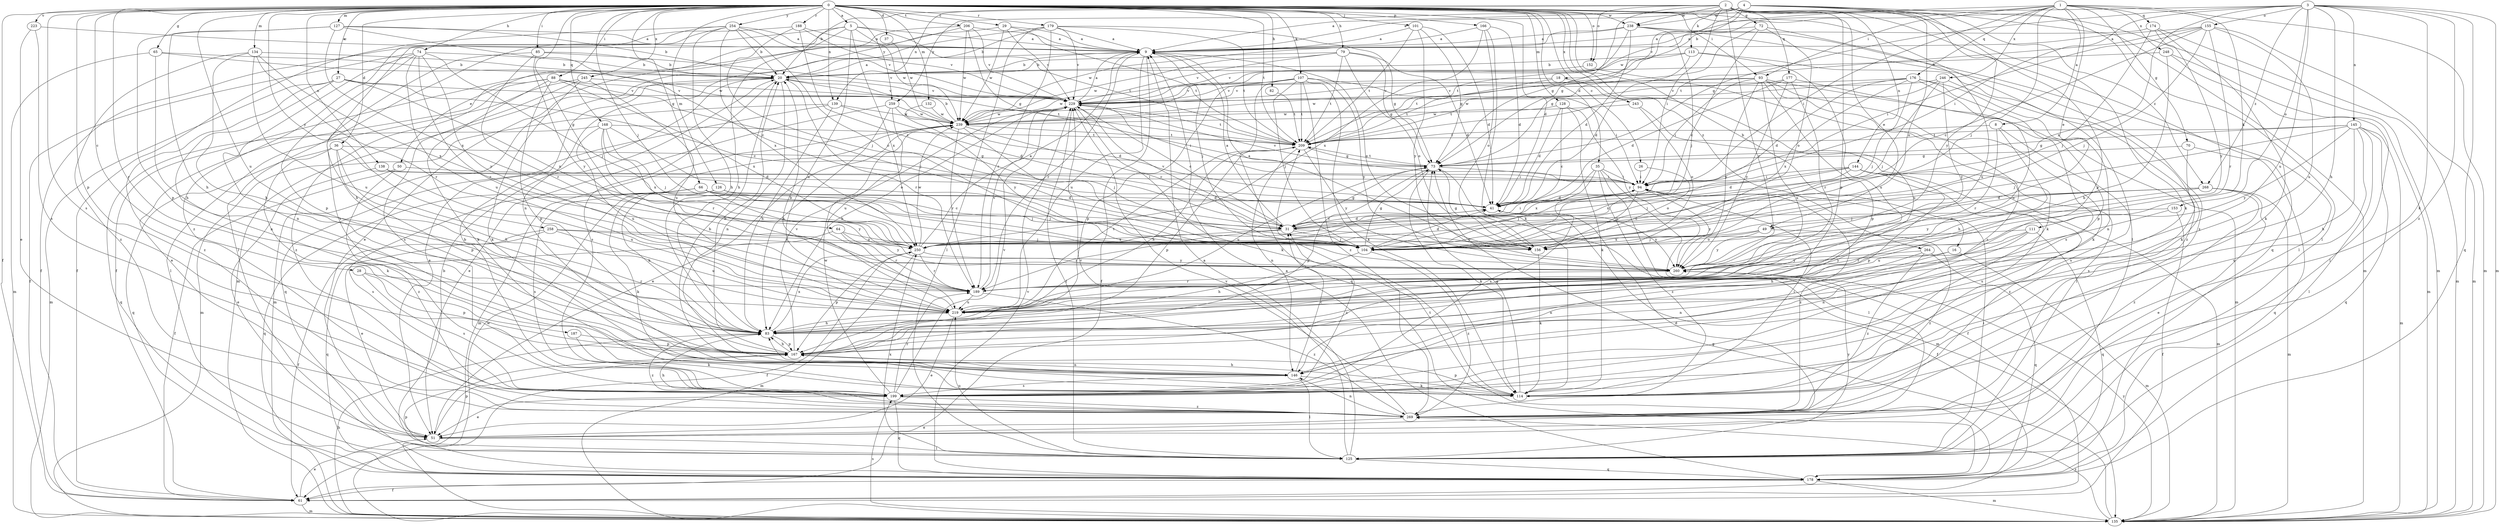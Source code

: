 strict digraph  {
0;
1;
2;
3;
4;
5;
8;
9;
16;
18;
20;
26;
27;
28;
29;
31;
35;
36;
37;
41;
49;
50;
51;
61;
64;
65;
66;
70;
72;
73;
74;
79;
82;
83;
85;
88;
93;
94;
101;
104;
107;
111;
113;
114;
125;
126;
127;
128;
132;
134;
135;
138;
139;
144;
145;
146;
152;
153;
155;
156;
166;
167;
168;
174;
176;
177;
178;
179;
187;
188;
189;
199;
206;
209;
219;
223;
229;
238;
239;
243;
245;
246;
248;
250;
254;
258;
259;
260;
264;
268;
269;
0 -> 5  [label=a];
0 -> 16  [label=b];
0 -> 26  [label=c];
0 -> 27  [label=c];
0 -> 28  [label=c];
0 -> 29  [label=c];
0 -> 35  [label=d];
0 -> 36  [label=d];
0 -> 37  [label=d];
0 -> 41  [label=d];
0 -> 49  [label=e];
0 -> 61  [label=f];
0 -> 64  [label=g];
0 -> 65  [label=g];
0 -> 66  [label=g];
0 -> 74  [label=h];
0 -> 79  [label=h];
0 -> 82  [label=h];
0 -> 85  [label=i];
0 -> 88  [label=i];
0 -> 93  [label=i];
0 -> 101  [label=j];
0 -> 104  [label=j];
0 -> 107  [label=k];
0 -> 125  [label=l];
0 -> 126  [label=m];
0 -> 127  [label=m];
0 -> 128  [label=m];
0 -> 132  [label=m];
0 -> 134  [label=m];
0 -> 138  [label=n];
0 -> 139  [label=n];
0 -> 152  [label=o];
0 -> 166  [label=p];
0 -> 167  [label=p];
0 -> 168  [label=q];
0 -> 179  [label=r];
0 -> 187  [label=r];
0 -> 188  [label=r];
0 -> 199  [label=s];
0 -> 206  [label=t];
0 -> 209  [label=t];
0 -> 219  [label=u];
0 -> 223  [label=v];
0 -> 238  [label=w];
0 -> 243  [label=x];
0 -> 245  [label=x];
0 -> 254  [label=y];
0 -> 258  [label=y];
0 -> 259  [label=y];
0 -> 264  [label=z];
1 -> 8  [label=a];
1 -> 18  [label=b];
1 -> 49  [label=e];
1 -> 70  [label=g];
1 -> 93  [label=i];
1 -> 94  [label=i];
1 -> 104  [label=j];
1 -> 111  [label=k];
1 -> 135  [label=m];
1 -> 174  [label=q];
1 -> 176  [label=q];
1 -> 229  [label=v];
1 -> 246  [label=x];
1 -> 248  [label=x];
2 -> 20  [label=b];
2 -> 72  [label=g];
2 -> 73  [label=g];
2 -> 94  [label=i];
2 -> 113  [label=k];
2 -> 114  [label=k];
2 -> 135  [label=m];
2 -> 139  [label=n];
2 -> 144  [label=n];
2 -> 152  [label=o];
2 -> 167  [label=p];
2 -> 177  [label=q];
2 -> 178  [label=q];
2 -> 189  [label=r];
2 -> 238  [label=w];
2 -> 268  [label=z];
3 -> 9  [label=a];
3 -> 73  [label=g];
3 -> 83  [label=h];
3 -> 94  [label=i];
3 -> 114  [label=k];
3 -> 135  [label=m];
3 -> 145  [label=n];
3 -> 153  [label=o];
3 -> 155  [label=o];
3 -> 178  [label=q];
3 -> 219  [label=u];
3 -> 250  [label=x];
3 -> 268  [label=z];
3 -> 269  [label=z];
4 -> 9  [label=a];
4 -> 73  [label=g];
4 -> 125  [label=l];
4 -> 135  [label=m];
4 -> 156  [label=o];
4 -> 167  [label=p];
4 -> 238  [label=w];
4 -> 239  [label=w];
4 -> 259  [label=y];
4 -> 260  [label=y];
5 -> 9  [label=a];
5 -> 50  [label=e];
5 -> 83  [label=h];
5 -> 125  [label=l];
5 -> 209  [label=t];
5 -> 219  [label=u];
5 -> 239  [label=w];
5 -> 250  [label=x];
8 -> 83  [label=h];
8 -> 189  [label=r];
8 -> 199  [label=s];
8 -> 209  [label=t];
9 -> 20  [label=b];
9 -> 61  [label=f];
9 -> 104  [label=j];
9 -> 156  [label=o];
9 -> 189  [label=r];
9 -> 219  [label=u];
16 -> 135  [label=m];
16 -> 146  [label=n];
16 -> 260  [label=y];
18 -> 209  [label=t];
18 -> 219  [label=u];
18 -> 229  [label=v];
20 -> 9  [label=a];
20 -> 51  [label=e];
20 -> 135  [label=m];
20 -> 146  [label=n];
20 -> 189  [label=r];
20 -> 199  [label=s];
20 -> 209  [label=t];
20 -> 229  [label=v];
26 -> 94  [label=i];
26 -> 156  [label=o];
27 -> 31  [label=c];
27 -> 135  [label=m];
27 -> 146  [label=n];
27 -> 229  [label=v];
27 -> 250  [label=x];
27 -> 269  [label=z];
28 -> 167  [label=p];
28 -> 189  [label=r];
28 -> 199  [label=s];
29 -> 9  [label=a];
29 -> 61  [label=f];
29 -> 209  [label=t];
29 -> 229  [label=v];
29 -> 239  [label=w];
31 -> 9  [label=a];
31 -> 41  [label=d];
31 -> 73  [label=g];
31 -> 94  [label=i];
31 -> 104  [label=j];
31 -> 156  [label=o];
31 -> 189  [label=r];
31 -> 229  [label=v];
31 -> 250  [label=x];
35 -> 61  [label=f];
35 -> 94  [label=i];
35 -> 125  [label=l];
35 -> 199  [label=s];
35 -> 250  [label=x];
35 -> 269  [label=z];
36 -> 41  [label=d];
36 -> 73  [label=g];
36 -> 83  [label=h];
36 -> 114  [label=k];
36 -> 167  [label=p];
36 -> 178  [label=q];
37 -> 239  [label=w];
41 -> 31  [label=c];
41 -> 61  [label=f];
41 -> 260  [label=y];
49 -> 104  [label=j];
49 -> 156  [label=o];
49 -> 260  [label=y];
49 -> 269  [label=z];
50 -> 61  [label=f];
50 -> 94  [label=i];
50 -> 269  [label=z];
51 -> 41  [label=d];
51 -> 125  [label=l];
51 -> 167  [label=p];
51 -> 260  [label=y];
61 -> 51  [label=e];
61 -> 135  [label=m];
64 -> 51  [label=e];
64 -> 104  [label=j];
64 -> 189  [label=r];
64 -> 260  [label=y];
65 -> 20  [label=b];
65 -> 83  [label=h];
65 -> 135  [label=m];
65 -> 239  [label=w];
66 -> 31  [label=c];
66 -> 41  [label=d];
66 -> 104  [label=j];
66 -> 178  [label=q];
66 -> 199  [label=s];
66 -> 260  [label=y];
70 -> 73  [label=g];
70 -> 178  [label=q];
70 -> 199  [label=s];
72 -> 9  [label=a];
72 -> 31  [label=c];
72 -> 73  [label=g];
72 -> 156  [label=o];
72 -> 219  [label=u];
73 -> 94  [label=i];
73 -> 114  [label=k];
73 -> 135  [label=m];
73 -> 167  [label=p];
73 -> 209  [label=t];
73 -> 219  [label=u];
74 -> 20  [label=b];
74 -> 61  [label=f];
74 -> 104  [label=j];
74 -> 146  [label=n];
74 -> 167  [label=p];
74 -> 189  [label=r];
74 -> 219  [label=u];
74 -> 260  [label=y];
79 -> 20  [label=b];
79 -> 41  [label=d];
79 -> 73  [label=g];
79 -> 156  [label=o];
79 -> 209  [label=t];
79 -> 229  [label=v];
79 -> 239  [label=w];
82 -> 209  [label=t];
83 -> 167  [label=p];
83 -> 250  [label=x];
83 -> 269  [label=z];
85 -> 20  [label=b];
85 -> 83  [label=h];
85 -> 189  [label=r];
85 -> 229  [label=v];
85 -> 260  [label=y];
88 -> 51  [label=e];
88 -> 104  [label=j];
88 -> 114  [label=k];
88 -> 167  [label=p];
88 -> 229  [label=v];
88 -> 250  [label=x];
88 -> 269  [label=z];
93 -> 94  [label=i];
93 -> 114  [label=k];
93 -> 135  [label=m];
93 -> 167  [label=p];
93 -> 199  [label=s];
93 -> 219  [label=u];
93 -> 229  [label=v];
93 -> 239  [label=w];
93 -> 260  [label=y];
94 -> 41  [label=d];
94 -> 104  [label=j];
94 -> 156  [label=o];
94 -> 229  [label=v];
94 -> 260  [label=y];
94 -> 269  [label=z];
101 -> 9  [label=a];
101 -> 41  [label=d];
101 -> 73  [label=g];
101 -> 209  [label=t];
101 -> 260  [label=y];
104 -> 41  [label=d];
104 -> 73  [label=g];
104 -> 83  [label=h];
104 -> 269  [label=z];
107 -> 94  [label=i];
107 -> 104  [label=j];
107 -> 114  [label=k];
107 -> 167  [label=p];
107 -> 178  [label=q];
107 -> 209  [label=t];
107 -> 229  [label=v];
107 -> 239  [label=w];
107 -> 260  [label=y];
107 -> 269  [label=z];
111 -> 83  [label=h];
111 -> 146  [label=n];
111 -> 178  [label=q];
111 -> 189  [label=r];
111 -> 250  [label=x];
113 -> 20  [label=b];
113 -> 41  [label=d];
113 -> 209  [label=t];
113 -> 219  [label=u];
113 -> 269  [label=z];
114 -> 73  [label=g];
114 -> 83  [label=h];
114 -> 94  [label=i];
114 -> 167  [label=p];
125 -> 9  [label=a];
125 -> 20  [label=b];
125 -> 94  [label=i];
125 -> 178  [label=q];
125 -> 219  [label=u];
125 -> 229  [label=v];
125 -> 250  [label=x];
126 -> 41  [label=d];
126 -> 83  [label=h];
126 -> 104  [label=j];
126 -> 114  [label=k];
126 -> 199  [label=s];
127 -> 9  [label=a];
127 -> 20  [label=b];
127 -> 31  [label=c];
127 -> 83  [label=h];
127 -> 167  [label=p];
127 -> 250  [label=x];
128 -> 31  [label=c];
128 -> 41  [label=d];
128 -> 114  [label=k];
128 -> 239  [label=w];
128 -> 260  [label=y];
132 -> 41  [label=d];
132 -> 239  [label=w];
134 -> 20  [label=b];
134 -> 83  [label=h];
134 -> 189  [label=r];
134 -> 219  [label=u];
134 -> 250  [label=x];
134 -> 269  [label=z];
135 -> 73  [label=g];
135 -> 83  [label=h];
135 -> 199  [label=s];
135 -> 239  [label=w];
135 -> 260  [label=y];
135 -> 269  [label=z];
138 -> 51  [label=e];
138 -> 94  [label=i];
138 -> 219  [label=u];
139 -> 41  [label=d];
139 -> 83  [label=h];
139 -> 135  [label=m];
139 -> 178  [label=q];
139 -> 239  [label=w];
144 -> 41  [label=d];
144 -> 94  [label=i];
144 -> 104  [label=j];
144 -> 135  [label=m];
144 -> 167  [label=p];
144 -> 199  [label=s];
144 -> 250  [label=x];
144 -> 269  [label=z];
145 -> 73  [label=g];
145 -> 83  [label=h];
145 -> 104  [label=j];
145 -> 125  [label=l];
145 -> 135  [label=m];
145 -> 178  [label=q];
145 -> 199  [label=s];
145 -> 209  [label=t];
145 -> 260  [label=y];
146 -> 20  [label=b];
146 -> 31  [label=c];
146 -> 114  [label=k];
146 -> 125  [label=l];
146 -> 199  [label=s];
152 -> 114  [label=k];
152 -> 229  [label=v];
153 -> 31  [label=c];
153 -> 61  [label=f];
153 -> 219  [label=u];
155 -> 9  [label=a];
155 -> 31  [label=c];
155 -> 94  [label=i];
155 -> 104  [label=j];
155 -> 135  [label=m];
155 -> 189  [label=r];
155 -> 209  [label=t];
155 -> 219  [label=u];
156 -> 9  [label=a];
156 -> 73  [label=g];
156 -> 114  [label=k];
166 -> 9  [label=a];
166 -> 41  [label=d];
166 -> 114  [label=k];
166 -> 156  [label=o];
166 -> 250  [label=x];
167 -> 20  [label=b];
167 -> 83  [label=h];
167 -> 146  [label=n];
167 -> 229  [label=v];
168 -> 104  [label=j];
168 -> 156  [label=o];
168 -> 178  [label=q];
168 -> 189  [label=r];
168 -> 209  [label=t];
168 -> 219  [label=u];
168 -> 250  [label=x];
174 -> 9  [label=a];
174 -> 104  [label=j];
174 -> 114  [label=k];
174 -> 135  [label=m];
174 -> 260  [label=y];
176 -> 41  [label=d];
176 -> 104  [label=j];
176 -> 146  [label=n];
176 -> 167  [label=p];
176 -> 209  [label=t];
176 -> 219  [label=u];
176 -> 229  [label=v];
176 -> 250  [label=x];
177 -> 41  [label=d];
177 -> 189  [label=r];
177 -> 199  [label=s];
177 -> 229  [label=v];
177 -> 260  [label=y];
178 -> 9  [label=a];
178 -> 61  [label=f];
178 -> 135  [label=m];
178 -> 167  [label=p];
178 -> 209  [label=t];
178 -> 229  [label=v];
179 -> 9  [label=a];
179 -> 20  [label=b];
179 -> 51  [label=e];
179 -> 73  [label=g];
179 -> 125  [label=l];
179 -> 189  [label=r];
179 -> 209  [label=t];
179 -> 229  [label=v];
187 -> 114  [label=k];
187 -> 167  [label=p];
188 -> 9  [label=a];
188 -> 31  [label=c];
188 -> 61  [label=f];
188 -> 104  [label=j];
188 -> 229  [label=v];
189 -> 219  [label=u];
189 -> 229  [label=v];
189 -> 269  [label=z];
199 -> 20  [label=b];
199 -> 31  [label=c];
199 -> 51  [label=e];
199 -> 178  [label=q];
199 -> 189  [label=r];
199 -> 229  [label=v];
199 -> 239  [label=w];
199 -> 269  [label=z];
206 -> 9  [label=a];
206 -> 73  [label=g];
206 -> 135  [label=m];
206 -> 146  [label=n];
206 -> 229  [label=v];
206 -> 239  [label=w];
209 -> 73  [label=g];
209 -> 83  [label=h];
209 -> 146  [label=n];
209 -> 167  [label=p];
209 -> 260  [label=y];
219 -> 20  [label=b];
219 -> 51  [label=e];
219 -> 83  [label=h];
219 -> 209  [label=t];
223 -> 9  [label=a];
223 -> 51  [label=e];
223 -> 199  [label=s];
229 -> 9  [label=a];
229 -> 31  [label=c];
229 -> 83  [label=h];
229 -> 94  [label=i];
229 -> 114  [label=k];
229 -> 125  [label=l];
229 -> 209  [label=t];
229 -> 239  [label=w];
238 -> 9  [label=a];
238 -> 41  [label=d];
238 -> 104  [label=j];
238 -> 125  [label=l];
238 -> 209  [label=t];
238 -> 239  [label=w];
238 -> 269  [label=z];
239 -> 20  [label=b];
239 -> 31  [label=c];
239 -> 51  [label=e];
239 -> 104  [label=j];
239 -> 135  [label=m];
239 -> 189  [label=r];
239 -> 209  [label=t];
243 -> 125  [label=l];
243 -> 156  [label=o];
243 -> 239  [label=w];
245 -> 114  [label=k];
245 -> 125  [label=l];
245 -> 199  [label=s];
245 -> 219  [label=u];
245 -> 229  [label=v];
246 -> 104  [label=j];
246 -> 114  [label=k];
246 -> 229  [label=v];
246 -> 239  [label=w];
246 -> 260  [label=y];
248 -> 20  [label=b];
248 -> 83  [label=h];
248 -> 125  [label=l];
248 -> 135  [label=m];
250 -> 9  [label=a];
250 -> 61  [label=f];
250 -> 135  [label=m];
250 -> 167  [label=p];
250 -> 189  [label=r];
250 -> 239  [label=w];
250 -> 260  [label=y];
254 -> 9  [label=a];
254 -> 20  [label=b];
254 -> 61  [label=f];
254 -> 83  [label=h];
254 -> 156  [label=o];
254 -> 199  [label=s];
254 -> 229  [label=v];
254 -> 250  [label=x];
254 -> 269  [label=z];
258 -> 61  [label=f];
258 -> 156  [label=o];
258 -> 178  [label=q];
258 -> 219  [label=u];
258 -> 250  [label=x];
259 -> 51  [label=e];
259 -> 83  [label=h];
259 -> 219  [label=u];
259 -> 239  [label=w];
259 -> 260  [label=y];
260 -> 189  [label=r];
264 -> 146  [label=n];
264 -> 178  [label=q];
264 -> 260  [label=y];
264 -> 269  [label=z];
268 -> 41  [label=d];
268 -> 51  [label=e];
268 -> 104  [label=j];
268 -> 135  [label=m];
268 -> 156  [label=o];
268 -> 260  [label=y];
268 -> 269  [label=z];
269 -> 51  [label=e];
269 -> 83  [label=h];
269 -> 146  [label=n];
269 -> 229  [label=v];
}
